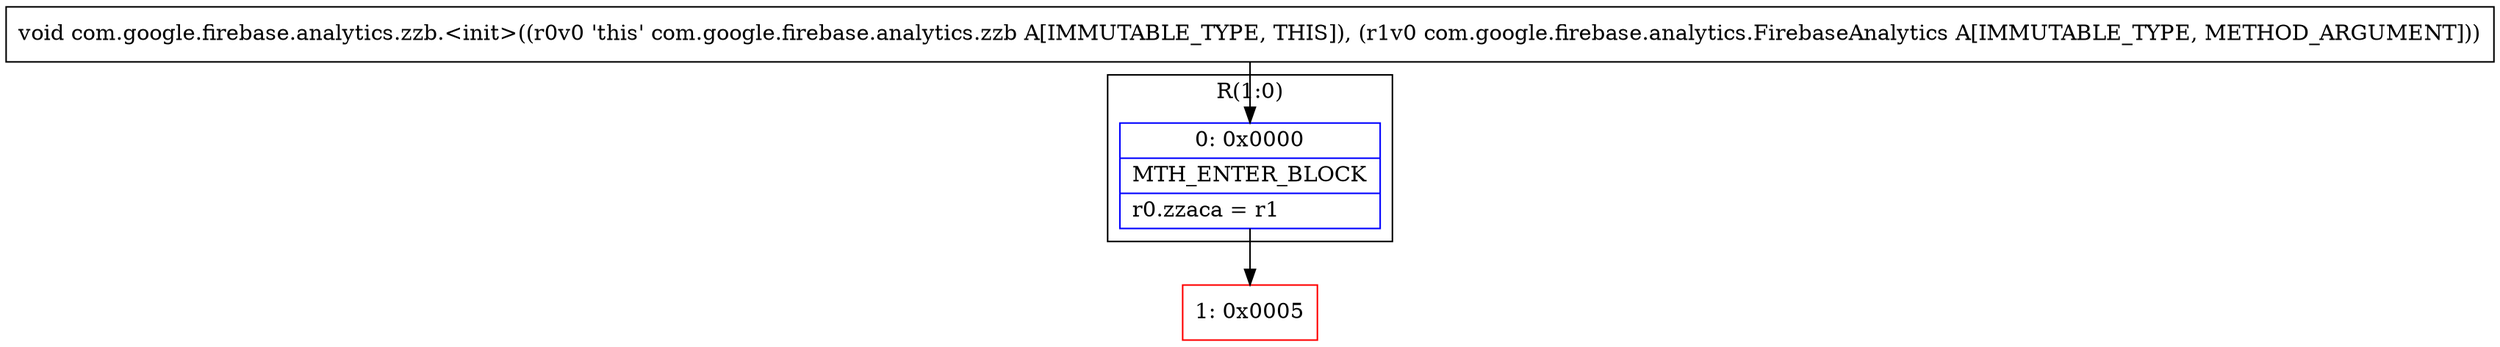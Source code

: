 digraph "CFG forcom.google.firebase.analytics.zzb.\<init\>(Lcom\/google\/firebase\/analytics\/FirebaseAnalytics;)V" {
subgraph cluster_Region_816589838 {
label = "R(1:0)";
node [shape=record,color=blue];
Node_0 [shape=record,label="{0\:\ 0x0000|MTH_ENTER_BLOCK\l|r0.zzaca = r1\l}"];
}
Node_1 [shape=record,color=red,label="{1\:\ 0x0005}"];
MethodNode[shape=record,label="{void com.google.firebase.analytics.zzb.\<init\>((r0v0 'this' com.google.firebase.analytics.zzb A[IMMUTABLE_TYPE, THIS]), (r1v0 com.google.firebase.analytics.FirebaseAnalytics A[IMMUTABLE_TYPE, METHOD_ARGUMENT])) }"];
MethodNode -> Node_0;
Node_0 -> Node_1;
}

